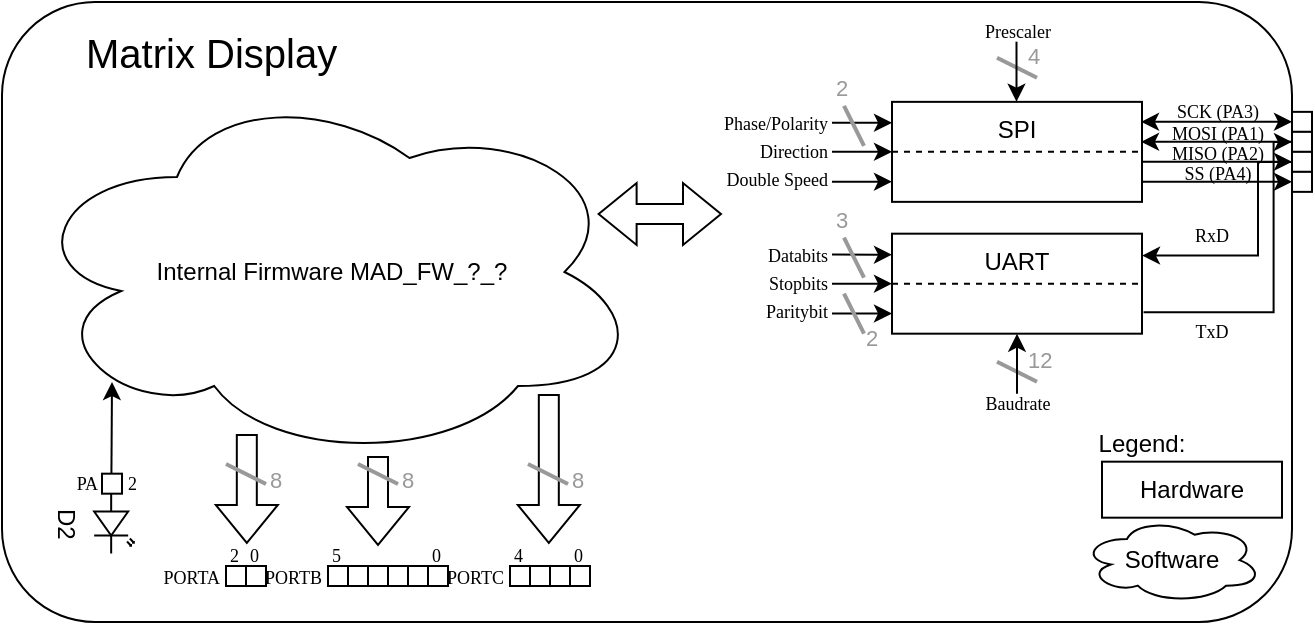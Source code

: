 <mxfile version="21.6.8" type="device">
  <diagram name="Seite-1" id="5_yMil5gJSfmWAZm3a9V">
    <mxGraphModel dx="675" dy="390" grid="1" gridSize="10" guides="1" tooltips="1" connect="1" arrows="1" fold="1" page="1" pageScale="1" pageWidth="827" pageHeight="1169" math="0" shadow="0">
      <root>
        <mxCell id="0" />
        <mxCell id="1" parent="0" />
        <mxCell id="2j-rZwEIqoR1VBWoCeoS-139" value="" style="rounded=1;whiteSpace=wrap;html=1;labelBackgroundColor=default;" parent="1" vertex="1">
          <mxGeometry x="390" y="270" width="645" height="310" as="geometry" />
        </mxCell>
        <mxCell id="2j-rZwEIqoR1VBWoCeoS-65" value="&lt;div&gt;SCK (PA3)&lt;/div&gt;" style="text;html=1;align=center;verticalAlign=middle;whiteSpace=wrap;rounded=0;rotation=0;fontSize=9;horizontal=1;fontFamily=Lucida Console;" parent="1" vertex="1">
          <mxGeometry x="957.5" y="319.93" width="80" height="10" as="geometry" />
        </mxCell>
        <mxCell id="2j-rZwEIqoR1VBWoCeoS-67" value="MOSI (PA1)" style="text;html=1;align=center;verticalAlign=middle;whiteSpace=wrap;rounded=0;rotation=0;fontSize=9;horizontal=1;fontFamily=Lucida Console;" parent="1" vertex="1">
          <mxGeometry x="957.5" y="330.93" width="80" height="10" as="geometry" />
        </mxCell>
        <mxCell id="2j-rZwEIqoR1VBWoCeoS-66" value="MISO (PA2)" style="text;html=1;align=center;verticalAlign=middle;whiteSpace=wrap;rounded=0;rotation=0;fontSize=9;horizontal=1;fontFamily=Lucida Console;" parent="1" vertex="1">
          <mxGeometry x="957.5" y="340.93" width="80" height="10" as="geometry" />
        </mxCell>
        <mxCell id="2j-rZwEIqoR1VBWoCeoS-1" value="Internal Firmware MAD_FW_?_?" style="ellipse;shape=cloud;whiteSpace=wrap;html=1;" parent="1" vertex="1">
          <mxGeometry x="400" y="310" width="310" height="190" as="geometry" />
        </mxCell>
        <mxCell id="2j-rZwEIqoR1VBWoCeoS-33" value="" style="whiteSpace=wrap;html=1;aspect=fixed;verticalAlign=bottom;labelPosition=center;verticalLabelPosition=top;align=center;horizontal=1;" parent="1" vertex="1">
          <mxGeometry x="553" y="552" width="10" height="10" as="geometry" />
        </mxCell>
        <mxCell id="2j-rZwEIqoR1VBWoCeoS-34" value="" style="whiteSpace=wrap;html=1;aspect=fixed;verticalAlign=bottom;labelPosition=center;verticalLabelPosition=top;align=center;horizontal=1;" parent="1" vertex="1">
          <mxGeometry x="563" y="552" width="10" height="10" as="geometry" />
        </mxCell>
        <mxCell id="2j-rZwEIqoR1VBWoCeoS-35" value="5" style="text;html=1;align=left;verticalAlign=middle;whiteSpace=wrap;rounded=0;rotation=0;fontSize=9;horizontal=1;fontFamily=Lucida Console;" parent="1" vertex="1">
          <mxGeometry x="553" y="542" width="10" height="10" as="geometry" />
        </mxCell>
        <mxCell id="2j-rZwEIqoR1VBWoCeoS-37" value="" style="whiteSpace=wrap;html=1;aspect=fixed;verticalAlign=bottom;labelPosition=center;verticalLabelPosition=top;align=center;horizontal=1;" parent="1" vertex="1">
          <mxGeometry x="583" y="552" width="10" height="10" as="geometry" />
        </mxCell>
        <mxCell id="2j-rZwEIqoR1VBWoCeoS-38" value="" style="whiteSpace=wrap;html=1;aspect=fixed;verticalAlign=bottom;labelPosition=center;verticalLabelPosition=top;align=center;horizontal=1;" parent="1" vertex="1">
          <mxGeometry x="593" y="552" width="10" height="10" as="geometry" />
        </mxCell>
        <mxCell id="2j-rZwEIqoR1VBWoCeoS-39" value="" style="whiteSpace=wrap;html=1;aspect=fixed;verticalAlign=bottom;labelPosition=center;verticalLabelPosition=top;align=center;horizontal=1;" parent="1" vertex="1">
          <mxGeometry x="603" y="552" width="10" height="10" as="geometry" />
        </mxCell>
        <mxCell id="2j-rZwEIqoR1VBWoCeoS-40" value="" style="whiteSpace=wrap;html=1;aspect=fixed;verticalAlign=bottom;labelPosition=center;verticalLabelPosition=top;align=center;horizontal=1;" parent="1" vertex="1">
          <mxGeometry x="573" y="552" width="10" height="10" as="geometry" />
        </mxCell>
        <mxCell id="2j-rZwEIqoR1VBWoCeoS-41" value="0" style="text;html=1;align=left;verticalAlign=middle;whiteSpace=wrap;rounded=0;rotation=0;fontSize=9;horizontal=1;fontFamily=Lucida Console;" parent="1" vertex="1">
          <mxGeometry x="603" y="541" width="10" height="12" as="geometry" />
        </mxCell>
        <mxCell id="h8aSxiHESVSjdpus-O2o-128" style="edgeStyle=orthogonalEdgeStyle;rounded=0;orthogonalLoop=1;jettySize=auto;html=1;exitX=0;exitY=0.5;exitDx=0;exitDy=0;endArrow=classic;endFill=1;startArrow=classic;startFill=1;" parent="1" source="2j-rZwEIqoR1VBWoCeoS-50" edge="1">
          <mxGeometry relative="1" as="geometry">
            <mxPoint x="959.5" y="329.93" as="targetPoint" />
            <mxPoint x="1017" y="329.941" as="sourcePoint" />
          </mxGeometry>
        </mxCell>
        <mxCell id="2j-rZwEIqoR1VBWoCeoS-50" value="" style="whiteSpace=wrap;html=1;aspect=fixed;verticalAlign=bottom;labelPosition=center;verticalLabelPosition=top;align=center;horizontal=1;" parent="1" vertex="1">
          <mxGeometry x="1035" y="324.93" width="10" height="10" as="geometry" />
        </mxCell>
        <mxCell id="2j-rZwEIqoR1VBWoCeoS-56" value="&lt;div align=&quot;right&quot;&gt;PORTB&lt;/div&gt;" style="text;html=1;align=right;verticalAlign=middle;whiteSpace=wrap;rounded=0;rotation=0;fontSize=9;horizontal=1;fontFamily=Lucida Console;" parent="1" vertex="1">
          <mxGeometry x="512" y="553" width="40" height="10" as="geometry" />
        </mxCell>
        <mxCell id="h8aSxiHESVSjdpus-O2o-129" style="edgeStyle=orthogonalEdgeStyle;rounded=0;orthogonalLoop=1;jettySize=auto;html=1;exitX=0;exitY=0.5;exitDx=0;exitDy=0;startArrow=none;startFill=0;endArrow=classic;endFill=1;" parent="1" source="2j-rZwEIqoR1VBWoCeoS-61" edge="1">
          <mxGeometry relative="1" as="geometry">
            <mxPoint x="959.5" y="339.93" as="targetPoint" />
            <mxPoint x="1017" y="339.941" as="sourcePoint" />
          </mxGeometry>
        </mxCell>
        <mxCell id="2j-rZwEIqoR1VBWoCeoS-61" value="" style="whiteSpace=wrap;html=1;aspect=fixed;verticalAlign=bottom;labelPosition=center;verticalLabelPosition=top;align=center;horizontal=1;" parent="1" vertex="1">
          <mxGeometry x="1035" y="334.93" width="10" height="10" as="geometry" />
        </mxCell>
        <mxCell id="h8aSxiHESVSjdpus-O2o-130" style="edgeStyle=orthogonalEdgeStyle;rounded=0;orthogonalLoop=1;jettySize=auto;html=1;exitX=0;exitY=0.5;exitDx=0;exitDy=0;startArrow=classic;startFill=1;endArrow=none;endFill=0;" parent="1" source="2j-rZwEIqoR1VBWoCeoS-62" edge="1">
          <mxGeometry relative="1" as="geometry">
            <mxPoint x="959.5" y="349.93" as="targetPoint" />
            <mxPoint x="1017" y="349.941" as="sourcePoint" />
          </mxGeometry>
        </mxCell>
        <mxCell id="2j-rZwEIqoR1VBWoCeoS-62" value="" style="whiteSpace=wrap;html=1;aspect=fixed;verticalAlign=bottom;labelPosition=center;verticalLabelPosition=top;align=center;horizontal=1;" parent="1" vertex="1">
          <mxGeometry x="1035" y="344.93" width="10" height="10" as="geometry" />
        </mxCell>
        <mxCell id="h8aSxiHESVSjdpus-O2o-131" style="edgeStyle=orthogonalEdgeStyle;rounded=0;orthogonalLoop=1;jettySize=auto;html=1;exitX=0;exitY=0.5;exitDx=0;exitDy=0;startArrow=classic;startFill=1;endArrow=none;endFill=0;" parent="1" source="2j-rZwEIqoR1VBWoCeoS-63" edge="1">
          <mxGeometry relative="1" as="geometry">
            <mxPoint x="959.5" y="359.93" as="targetPoint" />
            <mxPoint x="1017" y="359.941" as="sourcePoint" />
          </mxGeometry>
        </mxCell>
        <mxCell id="2j-rZwEIqoR1VBWoCeoS-63" value="" style="whiteSpace=wrap;html=1;aspect=fixed;verticalAlign=bottom;labelPosition=center;verticalLabelPosition=top;align=center;horizontal=1;" parent="1" vertex="1">
          <mxGeometry x="1035" y="354.93" width="10" height="10" as="geometry" />
        </mxCell>
        <mxCell id="2j-rZwEIqoR1VBWoCeoS-68" value="SS (PA4)" style="text;html=1;align=center;verticalAlign=middle;whiteSpace=wrap;rounded=0;rotation=0;fontSize=9;horizontal=1;fontFamily=Lucida Console;" parent="1" vertex="1">
          <mxGeometry x="957.5" y="350.93" width="80" height="10" as="geometry" />
        </mxCell>
        <mxCell id="2j-rZwEIqoR1VBWoCeoS-132" value="" style="shape=flexArrow;endArrow=classic;html=1;rounded=0;entryX=0.5;entryY=0;entryDx=0;entryDy=0;" parent="1" edge="1">
          <mxGeometry width="50" height="50" relative="1" as="geometry">
            <mxPoint x="578" y="497" as="sourcePoint" />
            <mxPoint x="578" y="542" as="targetPoint" />
          </mxGeometry>
        </mxCell>
        <mxCell id="2j-rZwEIqoR1VBWoCeoS-133" value="" style="endArrow=none;html=1;strokeWidth=2;rounded=0;strokeColor=#999999;" parent="1" edge="1">
          <mxGeometry width="50" height="50" relative="1" as="geometry">
            <mxPoint x="588" y="511" as="sourcePoint" />
            <mxPoint x="568" y="501" as="targetPoint" />
          </mxGeometry>
        </mxCell>
        <mxCell id="2j-rZwEIqoR1VBWoCeoS-134" value="8" style="edgeLabel;html=1;align=left;verticalAlign=middle;resizable=0;points=[];labelPosition=right;verticalLabelPosition=middle;fontColor=#999999;" parent="2j-rZwEIqoR1VBWoCeoS-133" vertex="1" connectable="0">
          <mxGeometry x="-0.44" y="1" relative="1" as="geometry">
            <mxPoint x="6" as="offset" />
          </mxGeometry>
        </mxCell>
        <mxCell id="2j-rZwEIqoR1VBWoCeoS-135" value="UART" style="rounded=0;whiteSpace=wrap;html=1;verticalAlign=top;" parent="1" vertex="1">
          <mxGeometry x="835" y="385.84" width="125" height="50" as="geometry" />
        </mxCell>
        <mxCell id="2j-rZwEIqoR1VBWoCeoS-136" value="" style="endArrow=none;dashed=1;html=1;rounded=0;exitX=0;exitY=0.5;exitDx=0;exitDy=0;entryX=1;entryY=0.5;entryDx=0;entryDy=0;" parent="1" source="2j-rZwEIqoR1VBWoCeoS-135" target="2j-rZwEIqoR1VBWoCeoS-135" edge="1">
          <mxGeometry width="50" height="50" relative="1" as="geometry">
            <mxPoint x="1005" y="415.84" as="sourcePoint" />
            <mxPoint x="1055" y="365.84" as="targetPoint" />
          </mxGeometry>
        </mxCell>
        <mxCell id="2j-rZwEIqoR1VBWoCeoS-140" style="edgeStyle=orthogonalEdgeStyle;rounded=0;orthogonalLoop=1;jettySize=auto;html=1;exitX=0;exitY=0.25;exitDx=0;exitDy=0;startArrow=classic;startFill=1;endArrow=none;endFill=0;entryX=1;entryY=0.5;entryDx=0;entryDy=0;" parent="1" edge="1">
          <mxGeometry relative="1" as="geometry">
            <mxPoint x="805" y="395.84" as="targetPoint" />
            <mxPoint x="835" y="396.34" as="sourcePoint" />
          </mxGeometry>
        </mxCell>
        <mxCell id="2j-rZwEIqoR1VBWoCeoS-141" value="Databits" style="text;html=1;align=right;verticalAlign=middle;whiteSpace=wrap;rounded=0;rotation=0;fontSize=9;horizontal=1;fontFamily=Lucida Console;" parent="1" vertex="1">
          <mxGeometry x="715" y="391.84" width="90" height="10" as="geometry" />
        </mxCell>
        <mxCell id="2j-rZwEIqoR1VBWoCeoS-142" value="" style="endArrow=none;html=1;strokeWidth=2;rounded=0;strokeColor=#999999;" parent="1" edge="1">
          <mxGeometry width="50" height="50" relative="1" as="geometry">
            <mxPoint x="821" y="407.84" as="sourcePoint" />
            <mxPoint x="811" y="387.84" as="targetPoint" />
          </mxGeometry>
        </mxCell>
        <mxCell id="2j-rZwEIqoR1VBWoCeoS-143" value="3" style="edgeLabel;html=1;align=left;verticalAlign=bottom;resizable=0;points=[];labelPosition=right;verticalLabelPosition=middle;fontColor=#999999;" parent="2j-rZwEIqoR1VBWoCeoS-142" vertex="1" connectable="0">
          <mxGeometry x="-0.44" y="1" relative="1" as="geometry">
            <mxPoint x="-12" y="-15" as="offset" />
          </mxGeometry>
        </mxCell>
        <mxCell id="2j-rZwEIqoR1VBWoCeoS-146" style="edgeStyle=orthogonalEdgeStyle;rounded=0;orthogonalLoop=1;jettySize=auto;html=1;exitX=0;exitY=0.25;exitDx=0;exitDy=0;startArrow=classic;startFill=1;endArrow=none;endFill=0;" parent="1" edge="1">
          <mxGeometry relative="1" as="geometry">
            <mxPoint x="805" y="425.76" as="targetPoint" />
            <mxPoint x="835" y="425.76" as="sourcePoint" />
          </mxGeometry>
        </mxCell>
        <mxCell id="2j-rZwEIqoR1VBWoCeoS-147" value="" style="endArrow=none;html=1;strokeWidth=2;rounded=0;strokeColor=#999999;verticalAlign=top;" parent="1" edge="1">
          <mxGeometry width="50" height="50" relative="1" as="geometry">
            <mxPoint x="821" y="435.84" as="sourcePoint" />
            <mxPoint x="811" y="415.84" as="targetPoint" />
          </mxGeometry>
        </mxCell>
        <mxCell id="2j-rZwEIqoR1VBWoCeoS-148" value="2" style="edgeLabel;html=1;align=left;verticalAlign=top;resizable=0;points=[];labelPosition=right;verticalLabelPosition=middle;fontColor=#999999;" parent="2j-rZwEIqoR1VBWoCeoS-147" vertex="1" connectable="0">
          <mxGeometry x="-0.44" y="1" relative="1" as="geometry">
            <mxPoint x="3" y="-5" as="offset" />
          </mxGeometry>
        </mxCell>
        <mxCell id="2j-rZwEIqoR1VBWoCeoS-149" value="Paritybit" style="text;html=1;align=right;verticalAlign=middle;whiteSpace=wrap;rounded=0;rotation=0;fontSize=9;horizontal=1;fontFamily=Lucida Console;" parent="1" vertex="1">
          <mxGeometry x="715" y="419.84" width="90" height="10" as="geometry" />
        </mxCell>
        <mxCell id="2j-rZwEIqoR1VBWoCeoS-150" style="edgeStyle=orthogonalEdgeStyle;rounded=0;orthogonalLoop=1;jettySize=auto;html=1;exitX=0;exitY=0.25;exitDx=0;exitDy=0;startArrow=classic;startFill=1;endArrow=none;endFill=0;" parent="1" edge="1">
          <mxGeometry relative="1" as="geometry">
            <mxPoint x="805" y="410.84" as="targetPoint" />
            <mxPoint x="835" y="410.84" as="sourcePoint" />
          </mxGeometry>
        </mxCell>
        <mxCell id="2j-rZwEIqoR1VBWoCeoS-151" value="Stopbits" style="text;html=1;align=right;verticalAlign=middle;whiteSpace=wrap;rounded=0;rotation=0;fontSize=9;horizontal=1;fontFamily=Lucida Console;" parent="1" vertex="1">
          <mxGeometry x="715" y="405.84" width="90" height="10" as="geometry" />
        </mxCell>
        <mxCell id="2j-rZwEIqoR1VBWoCeoS-157" style="edgeStyle=orthogonalEdgeStyle;rounded=0;orthogonalLoop=1;jettySize=auto;html=1;exitX=0.959;exitY=0.875;exitDx=0;exitDy=0;endArrow=none;endFill=0;startArrow=classic;startFill=1;exitPerimeter=0;" parent="1" edge="1">
          <mxGeometry relative="1" as="geometry">
            <mxPoint x="960.78" y="425.111" as="targetPoint" />
            <mxPoint x="1035" y="339.98" as="sourcePoint" />
            <Array as="points">
              <mxPoint x="1025.78" y="340.14" />
              <mxPoint x="1025.78" y="425.14" />
            </Array>
          </mxGeometry>
        </mxCell>
        <mxCell id="2j-rZwEIqoR1VBWoCeoS-154" value="RxD" style="text;html=1;align=center;verticalAlign=middle;whiteSpace=wrap;rounded=0;rotation=0;fontSize=9;horizontal=1;fontFamily=Lucida Console;" parent="1" vertex="1">
          <mxGeometry x="960" y="381.84" width="70" height="10" as="geometry" />
        </mxCell>
        <mxCell id="2j-rZwEIqoR1VBWoCeoS-155" value="TxD" style="text;html=1;align=center;verticalAlign=middle;whiteSpace=wrap;rounded=0;rotation=0;fontSize=9;horizontal=1;fontFamily=Lucida Console;" parent="1" vertex="1">
          <mxGeometry x="960" y="429.84" width="70" height="10" as="geometry" />
        </mxCell>
        <mxCell id="2j-rZwEIqoR1VBWoCeoS-158" style="edgeStyle=orthogonalEdgeStyle;rounded=0;orthogonalLoop=1;jettySize=auto;html=1;exitX=0.963;exitY=-0.095;exitDx=0;exitDy=0;exitPerimeter=0;" parent="1" source="2j-rZwEIqoR1VBWoCeoS-68" edge="1">
          <mxGeometry relative="1" as="geometry">
            <mxPoint x="960" y="396.801" as="targetPoint" />
            <mxPoint x="1035" y="396.84" as="sourcePoint" />
            <Array as="points">
              <mxPoint x="1018" y="349.84" />
              <mxPoint x="1018" y="396.84" />
            </Array>
          </mxGeometry>
        </mxCell>
        <mxCell id="2j-rZwEIqoR1VBWoCeoS-167" value="" style="endArrow=none;html=1;strokeWidth=2;rounded=0;strokeColor=#999999;" parent="1" edge="1">
          <mxGeometry width="50" height="50" relative="1" as="geometry">
            <mxPoint x="907.5" y="459.84" as="sourcePoint" />
            <mxPoint x="887.5" y="449.84" as="targetPoint" />
          </mxGeometry>
        </mxCell>
        <mxCell id="2j-rZwEIqoR1VBWoCeoS-168" value="12" style="edgeLabel;html=1;align=left;verticalAlign=bottom;resizable=0;points=[];labelPosition=right;verticalLabelPosition=middle;fontColor=#999999;" parent="2j-rZwEIqoR1VBWoCeoS-167" vertex="1" connectable="0">
          <mxGeometry x="-0.44" y="1" relative="1" as="geometry">
            <mxPoint as="offset" />
          </mxGeometry>
        </mxCell>
        <mxCell id="2j-rZwEIqoR1VBWoCeoS-169" value="" style="edgeStyle=orthogonalEdgeStyle;rounded=0;orthogonalLoop=1;jettySize=auto;html=1;" parent="1" source="2j-rZwEIqoR1VBWoCeoS-170" edge="1">
          <mxGeometry relative="1" as="geometry">
            <mxPoint x="897.5" y="435.84" as="targetPoint" />
          </mxGeometry>
        </mxCell>
        <mxCell id="2j-rZwEIqoR1VBWoCeoS-170" value="Baudrate" style="text;html=1;align=center;verticalAlign=middle;whiteSpace=wrap;rounded=0;rotation=0;fontSize=9;horizontal=1;fontFamily=Lucida Console;" parent="1" vertex="1">
          <mxGeometry x="842.5" y="465.84" width="110" height="10" as="geometry" />
        </mxCell>
        <mxCell id="h8aSxiHESVSjdpus-O2o-95" value="SPI" style="rounded=0;whiteSpace=wrap;html=1;verticalAlign=top;" parent="1" vertex="1">
          <mxGeometry x="835" y="319.93" width="125" height="50" as="geometry" />
        </mxCell>
        <mxCell id="h8aSxiHESVSjdpus-O2o-96" value="" style="endArrow=none;dashed=1;html=1;rounded=0;exitX=0;exitY=0.5;exitDx=0;exitDy=0;entryX=1;entryY=0.5;entryDx=0;entryDy=0;" parent="1" source="h8aSxiHESVSjdpus-O2o-95" target="h8aSxiHESVSjdpus-O2o-95" edge="1">
          <mxGeometry width="50" height="50" relative="1" as="geometry">
            <mxPoint x="1005" y="349.93" as="sourcePoint" />
            <mxPoint x="1055" y="299.93" as="targetPoint" />
          </mxGeometry>
        </mxCell>
        <mxCell id="h8aSxiHESVSjdpus-O2o-97" style="edgeStyle=orthogonalEdgeStyle;rounded=0;orthogonalLoop=1;jettySize=auto;html=1;exitX=0;exitY=0.25;exitDx=0;exitDy=0;startArrow=classic;startFill=1;endArrow=none;endFill=0;entryX=1;entryY=0.5;entryDx=0;entryDy=0;" parent="1" edge="1">
          <mxGeometry relative="1" as="geometry">
            <mxPoint x="805" y="329.93" as="targetPoint" />
            <mxPoint x="835" y="330.43" as="sourcePoint" />
          </mxGeometry>
        </mxCell>
        <mxCell id="h8aSxiHESVSjdpus-O2o-98" value="Phase/Polarity" style="text;html=1;align=right;verticalAlign=middle;whiteSpace=wrap;rounded=0;rotation=0;fontSize=9;horizontal=1;fontFamily=Lucida Console;" parent="1" vertex="1">
          <mxGeometry x="715" y="325.93" width="90" height="10" as="geometry" />
        </mxCell>
        <mxCell id="h8aSxiHESVSjdpus-O2o-99" value="" style="endArrow=none;html=1;strokeWidth=2;rounded=0;strokeColor=#999999;" parent="1" edge="1">
          <mxGeometry width="50" height="50" relative="1" as="geometry">
            <mxPoint x="821" y="341.93" as="sourcePoint" />
            <mxPoint x="811" y="321.93" as="targetPoint" />
          </mxGeometry>
        </mxCell>
        <mxCell id="h8aSxiHESVSjdpus-O2o-100" value="2" style="edgeLabel;html=1;align=left;verticalAlign=bottom;resizable=0;points=[];labelPosition=right;verticalLabelPosition=middle;fontColor=#999999;" parent="h8aSxiHESVSjdpus-O2o-99" vertex="1" connectable="0">
          <mxGeometry x="-0.44" y="1" relative="1" as="geometry">
            <mxPoint x="-12" y="-15" as="offset" />
          </mxGeometry>
        </mxCell>
        <mxCell id="h8aSxiHESVSjdpus-O2o-101" style="edgeStyle=orthogonalEdgeStyle;rounded=0;orthogonalLoop=1;jettySize=auto;html=1;exitX=0;exitY=0.25;exitDx=0;exitDy=0;startArrow=classic;startFill=1;endArrow=none;endFill=0;" parent="1" edge="1">
          <mxGeometry relative="1" as="geometry">
            <mxPoint x="805" y="359.85" as="targetPoint" />
            <mxPoint x="835" y="359.85" as="sourcePoint" />
          </mxGeometry>
        </mxCell>
        <mxCell id="h8aSxiHESVSjdpus-O2o-104" value="Double Speed" style="text;html=1;align=right;verticalAlign=middle;whiteSpace=wrap;rounded=0;rotation=0;fontSize=9;horizontal=1;fontFamily=Lucida Console;" parent="1" vertex="1">
          <mxGeometry x="715" y="353.93" width="90" height="10" as="geometry" />
        </mxCell>
        <mxCell id="h8aSxiHESVSjdpus-O2o-105" style="edgeStyle=orthogonalEdgeStyle;rounded=0;orthogonalLoop=1;jettySize=auto;html=1;exitX=0;exitY=0.25;exitDx=0;exitDy=0;startArrow=classic;startFill=1;endArrow=none;endFill=0;" parent="1" edge="1">
          <mxGeometry relative="1" as="geometry">
            <mxPoint x="805" y="344.93" as="targetPoint" />
            <mxPoint x="835" y="344.93" as="sourcePoint" />
          </mxGeometry>
        </mxCell>
        <mxCell id="h8aSxiHESVSjdpus-O2o-106" value="Direction" style="text;html=1;align=right;verticalAlign=middle;whiteSpace=wrap;rounded=0;rotation=0;fontSize=9;horizontal=1;fontFamily=Lucida Console;" parent="1" vertex="1">
          <mxGeometry x="715" y="339.93" width="90" height="10" as="geometry" />
        </mxCell>
        <mxCell id="h8aSxiHESVSjdpus-O2o-113" value="" style="endArrow=none;html=1;strokeWidth=2;rounded=0;strokeColor=#999999;" parent="1" edge="1">
          <mxGeometry width="50" height="50" relative="1" as="geometry">
            <mxPoint x="907.5" y="307.84" as="sourcePoint" />
            <mxPoint x="887.5" y="297.84" as="targetPoint" />
          </mxGeometry>
        </mxCell>
        <mxCell id="h8aSxiHESVSjdpus-O2o-114" value="4" style="edgeLabel;html=1;align=left;verticalAlign=bottom;resizable=0;points=[];labelPosition=right;verticalLabelPosition=middle;fontColor=#999999;" parent="h8aSxiHESVSjdpus-O2o-113" vertex="1" connectable="0">
          <mxGeometry x="-0.44" y="1" relative="1" as="geometry">
            <mxPoint as="offset" />
          </mxGeometry>
        </mxCell>
        <mxCell id="h8aSxiHESVSjdpus-O2o-115" value="" style="edgeStyle=orthogonalEdgeStyle;rounded=0;orthogonalLoop=1;jettySize=auto;html=1;endArrow=none;endFill=0;startArrow=classic;startFill=1;" parent="1" edge="1">
          <mxGeometry relative="1" as="geometry">
            <mxPoint x="897.25" y="289.84" as="targetPoint" />
            <mxPoint x="897.25" y="319.84" as="sourcePoint" />
          </mxGeometry>
        </mxCell>
        <mxCell id="h8aSxiHESVSjdpus-O2o-116" value="Prescaler" style="text;html=1;align=center;verticalAlign=middle;whiteSpace=wrap;rounded=0;rotation=0;fontSize=9;horizontal=1;fontFamily=Lucida Console;" parent="1" vertex="1">
          <mxGeometry x="842.5" y="279.84" width="110" height="10" as="geometry" />
        </mxCell>
        <mxCell id="h8aSxiHESVSjdpus-O2o-132" value="" style="shape=flexArrow;endArrow=classic;html=1;rounded=0;exitX=0.591;exitY=0.426;exitDx=0;exitDy=0;exitPerimeter=0;startArrow=block;" parent="1" edge="1">
          <mxGeometry width="50" height="50" relative="1" as="geometry">
            <mxPoint x="687.81" y="376" as="sourcePoint" />
            <mxPoint x="750" y="376" as="targetPoint" />
          </mxGeometry>
        </mxCell>
        <mxCell id="h8aSxiHESVSjdpus-O2o-176" value="&lt;span style=&quot;font-size: 20px;&quot;&gt;Matrix Display&lt;/span&gt;" style="text;html=1;strokeColor=none;fillColor=none;align=left;verticalAlign=middle;whiteSpace=wrap;rounded=0;" parent="1" vertex="1">
          <mxGeometry x="430" y="279.84" width="170" height="30" as="geometry" />
        </mxCell>
        <mxCell id="h8aSxiHESVSjdpus-O2o-177" value="Legend:" style="text;html=1;strokeColor=none;fillColor=none;align=center;verticalAlign=middle;whiteSpace=wrap;rounded=0;" parent="1" vertex="1">
          <mxGeometry x="930" y="475.84" width="60" height="30" as="geometry" />
        </mxCell>
        <mxCell id="h8aSxiHESVSjdpus-O2o-178" value="Hardware" style="rounded=0;whiteSpace=wrap;html=1;" parent="1" vertex="1">
          <mxGeometry x="940" y="499.84" width="90" height="28" as="geometry" />
        </mxCell>
        <mxCell id="h8aSxiHESVSjdpus-O2o-179" value="Software" style="ellipse;shape=cloud;whiteSpace=wrap;html=1;" parent="1" vertex="1">
          <mxGeometry x="930" y="527.84" width="90" height="42.5" as="geometry" />
        </mxCell>
        <mxCell id="vsquwTNusmDVwJ0a0_8V-1" value="D2" style="verticalLabelPosition=bottom;shadow=0;dashed=0;align=center;html=1;verticalAlign=top;shape=mxgraph.electrical.opto_electronics.led_2;pointerEvents=1;rotation=90;" parent="1" vertex="1">
          <mxGeometry x="431" y="520.84" width="30" height="19.84" as="geometry" />
        </mxCell>
        <mxCell id="vsquwTNusmDVwJ0a0_8V-7" value="2" style="text;html=1;align=left;verticalAlign=middle;whiteSpace=wrap;rounded=0;rotation=0;fontSize=9;horizontal=1;fontFamily=Lucida Console;" parent="1" vertex="1">
          <mxGeometry x="451" y="505.84" width="10" height="10" as="geometry" />
        </mxCell>
        <mxCell id="vsquwTNusmDVwJ0a0_8V-8" value="" style="whiteSpace=wrap;html=1;aspect=fixed;verticalAlign=bottom;labelPosition=center;verticalLabelPosition=top;align=center;horizontal=1;" parent="1" vertex="1">
          <mxGeometry x="440" y="505.84" width="10" height="10" as="geometry" />
        </mxCell>
        <mxCell id="vsquwTNusmDVwJ0a0_8V-9" value="&lt;div align=&quot;right&quot;&gt;PA&lt;/div&gt;" style="text;html=1;align=right;verticalAlign=middle;whiteSpace=wrap;rounded=0;rotation=0;fontSize=9;horizontal=1;fontFamily=Lucida Console;" parent="1" vertex="1">
          <mxGeometry x="400" y="505.84" width="40" height="10" as="geometry" />
        </mxCell>
        <mxCell id="vsquwTNusmDVwJ0a0_8V-11" value="" style="endArrow=classic;html=1;rounded=0;" parent="1" edge="1">
          <mxGeometry width="50" height="50" relative="1" as="geometry">
            <mxPoint x="444.71" y="505.84" as="sourcePoint" />
            <mxPoint x="445" y="460" as="targetPoint" />
          </mxGeometry>
        </mxCell>
        <mxCell id="vsquwTNusmDVwJ0a0_8V-15" value="4" style="text;html=1;align=left;verticalAlign=middle;whiteSpace=wrap;rounded=0;rotation=0;fontSize=9;horizontal=1;fontFamily=Lucida Console;" parent="1" vertex="1">
          <mxGeometry x="644" y="542" width="10" height="10" as="geometry" />
        </mxCell>
        <mxCell id="vsquwTNusmDVwJ0a0_8V-16" value="" style="whiteSpace=wrap;html=1;aspect=fixed;verticalAlign=bottom;labelPosition=center;verticalLabelPosition=top;align=center;horizontal=1;" parent="1" vertex="1">
          <mxGeometry x="654" y="552" width="10" height="10" as="geometry" />
        </mxCell>
        <mxCell id="vsquwTNusmDVwJ0a0_8V-17" value="" style="whiteSpace=wrap;html=1;aspect=fixed;verticalAlign=bottom;labelPosition=center;verticalLabelPosition=top;align=center;horizontal=1;" parent="1" vertex="1">
          <mxGeometry x="664" y="552" width="10" height="10" as="geometry" />
        </mxCell>
        <mxCell id="vsquwTNusmDVwJ0a0_8V-18" value="" style="whiteSpace=wrap;html=1;aspect=fixed;verticalAlign=bottom;labelPosition=center;verticalLabelPosition=top;align=center;horizontal=1;" parent="1" vertex="1">
          <mxGeometry x="674" y="552" width="10" height="10" as="geometry" />
        </mxCell>
        <mxCell id="vsquwTNusmDVwJ0a0_8V-19" value="" style="whiteSpace=wrap;html=1;aspect=fixed;verticalAlign=bottom;labelPosition=center;verticalLabelPosition=top;align=center;horizontal=1;" parent="1" vertex="1">
          <mxGeometry x="644" y="552" width="10" height="10" as="geometry" />
        </mxCell>
        <mxCell id="vsquwTNusmDVwJ0a0_8V-20" value="0" style="text;html=1;align=left;verticalAlign=middle;whiteSpace=wrap;rounded=0;rotation=0;fontSize=9;horizontal=1;fontFamily=Lucida Console;" parent="1" vertex="1">
          <mxGeometry x="674" y="541" width="10" height="12" as="geometry" />
        </mxCell>
        <mxCell id="vsquwTNusmDVwJ0a0_8V-22" value="&lt;div align=&quot;right&quot;&gt;PORTC&lt;/div&gt;" style="text;html=1;align=right;verticalAlign=middle;whiteSpace=wrap;rounded=0;rotation=0;fontSize=9;horizontal=1;fontFamily=Lucida Console;" parent="1" vertex="1">
          <mxGeometry x="603" y="553" width="40" height="10" as="geometry" />
        </mxCell>
        <mxCell id="vsquwTNusmDVwJ0a0_8V-23" value="" style="shape=flexArrow;endArrow=classic;html=1;rounded=0;entryX=0.5;entryY=0;entryDx=0;entryDy=0;" parent="1" edge="1">
          <mxGeometry width="50" height="50" relative="1" as="geometry">
            <mxPoint x="663.41" y="466" as="sourcePoint" />
            <mxPoint x="663.41" y="541" as="targetPoint" />
          </mxGeometry>
        </mxCell>
        <mxCell id="vsquwTNusmDVwJ0a0_8V-24" value="" style="endArrow=none;html=1;strokeWidth=2;rounded=0;strokeColor=#999999;" parent="1" edge="1">
          <mxGeometry width="50" height="50" relative="1" as="geometry">
            <mxPoint x="673" y="511" as="sourcePoint" />
            <mxPoint x="653" y="501" as="targetPoint" />
          </mxGeometry>
        </mxCell>
        <mxCell id="vsquwTNusmDVwJ0a0_8V-25" value="8" style="edgeLabel;html=1;align=left;verticalAlign=middle;resizable=0;points=[];labelPosition=right;verticalLabelPosition=middle;fontColor=#999999;" parent="vsquwTNusmDVwJ0a0_8V-24" vertex="1" connectable="0">
          <mxGeometry x="-0.44" y="1" relative="1" as="geometry">
            <mxPoint x="6" as="offset" />
          </mxGeometry>
        </mxCell>
        <mxCell id="vsquwTNusmDVwJ0a0_8V-26" value="2" style="text;html=1;align=left;verticalAlign=middle;whiteSpace=wrap;rounded=0;rotation=0;fontSize=9;horizontal=1;fontFamily=Lucida Console;" parent="1" vertex="1">
          <mxGeometry x="502" y="542" width="10" height="10" as="geometry" />
        </mxCell>
        <mxCell id="vsquwTNusmDVwJ0a0_8V-29" value="" style="whiteSpace=wrap;html=1;aspect=fixed;verticalAlign=bottom;labelPosition=center;verticalLabelPosition=top;align=center;horizontal=1;" parent="1" vertex="1">
          <mxGeometry x="512" y="552" width="10" height="10" as="geometry" />
        </mxCell>
        <mxCell id="vsquwTNusmDVwJ0a0_8V-30" value="" style="whiteSpace=wrap;html=1;aspect=fixed;verticalAlign=bottom;labelPosition=center;verticalLabelPosition=top;align=center;horizontal=1;" parent="1" vertex="1">
          <mxGeometry x="502" y="552" width="10" height="10" as="geometry" />
        </mxCell>
        <mxCell id="vsquwTNusmDVwJ0a0_8V-31" value="0" style="text;html=1;align=left;verticalAlign=middle;whiteSpace=wrap;rounded=0;rotation=0;fontSize=9;horizontal=1;fontFamily=Lucida Console;" parent="1" vertex="1">
          <mxGeometry x="512" y="541" width="10" height="12" as="geometry" />
        </mxCell>
        <mxCell id="vsquwTNusmDVwJ0a0_8V-32" value="&lt;div align=&quot;right&quot;&gt;PORTA&lt;/div&gt;" style="text;html=1;align=right;verticalAlign=middle;whiteSpace=wrap;rounded=0;rotation=0;fontSize=9;horizontal=1;fontFamily=Lucida Console;" parent="1" vertex="1">
          <mxGeometry x="461" y="553" width="40" height="10" as="geometry" />
        </mxCell>
        <mxCell id="vsquwTNusmDVwJ0a0_8V-33" value="" style="shape=flexArrow;endArrow=classic;html=1;rounded=0;entryX=0.5;entryY=0;entryDx=0;entryDy=0;" parent="1" edge="1">
          <mxGeometry width="50" height="50" relative="1" as="geometry">
            <mxPoint x="512.41" y="486" as="sourcePoint" />
            <mxPoint x="512.41" y="541" as="targetPoint" />
          </mxGeometry>
        </mxCell>
        <mxCell id="vsquwTNusmDVwJ0a0_8V-34" value="" style="endArrow=none;html=1;strokeWidth=2;rounded=0;strokeColor=#999999;" parent="1" edge="1">
          <mxGeometry width="50" height="50" relative="1" as="geometry">
            <mxPoint x="522" y="511" as="sourcePoint" />
            <mxPoint x="502" y="501" as="targetPoint" />
          </mxGeometry>
        </mxCell>
        <mxCell id="vsquwTNusmDVwJ0a0_8V-35" value="8" style="edgeLabel;html=1;align=left;verticalAlign=middle;resizable=0;points=[];labelPosition=right;verticalLabelPosition=middle;fontColor=#999999;" parent="vsquwTNusmDVwJ0a0_8V-34" vertex="1" connectable="0">
          <mxGeometry x="-0.44" y="1" relative="1" as="geometry">
            <mxPoint x="6" as="offset" />
          </mxGeometry>
        </mxCell>
      </root>
    </mxGraphModel>
  </diagram>
</mxfile>
